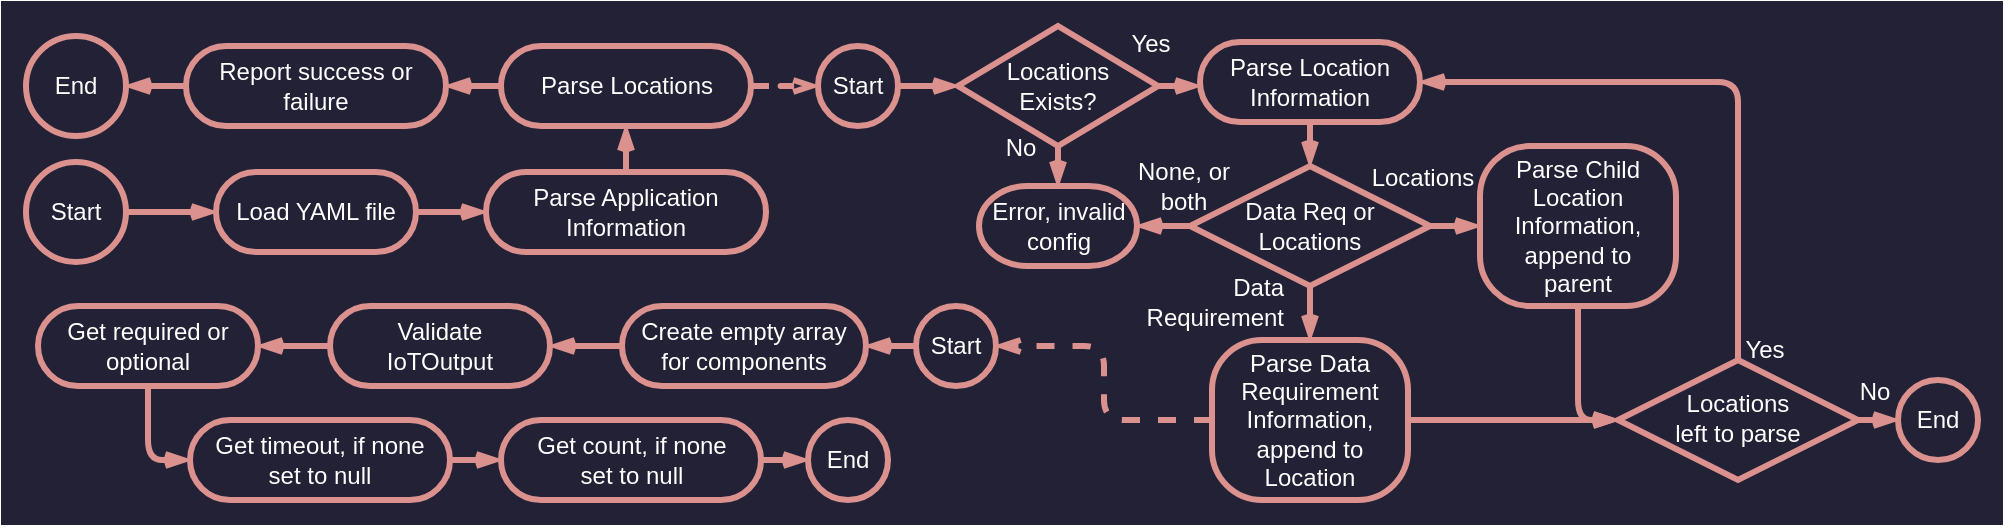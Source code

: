 <mxfile version="22.1.21" type="device">
  <diagram name="Page-1" id="ew7vi9b7o_5ddHdVxSJt">
    <mxGraphModel dx="1434" dy="907" grid="1" gridSize="10" guides="1" tooltips="1" connect="1" arrows="1" fold="1" page="1" pageScale="1" pageWidth="850" pageHeight="1100" math="0" shadow="0">
      <root>
        <mxCell id="0" />
        <mxCell id="1" parent="0" />
        <mxCell id="trYssVs36Saq6DxaFjGx-107" value="" style="group;fillColor=#232136;strokeColor=#232136;strokeWidth=25;" vertex="1" connectable="0" parent="1">
          <mxGeometry x="594" y="230" width="976" height="237" as="geometry" />
        </mxCell>
        <mxCell id="trYssVs36Saq6DxaFjGx-66" value="Parse Location&lt;br&gt;Information" style="rounded=1;whiteSpace=wrap;html=1;absoluteArcSize=1;arcSize=50;strokeWidth=3;strokeColor=#DB918D;fontFamily=Helvetica;fontSize=12;fontColor=#FFFFFF;fillColor=none;fontStyle=0;labelBackgroundColor=none;container=0;" vertex="1" parent="trYssVs36Saq6DxaFjGx-107">
          <mxGeometry x="587" y="8" width="110" height="40" as="geometry" />
        </mxCell>
        <mxCell id="trYssVs36Saq6DxaFjGx-68" value="Locations &lt;br&gt;Exists?" style="strokeWidth=3;html=1;shape=mxgraph.flowchart.decision;whiteSpace=wrap;strokeColor=#DB918D;fontFamily=Helvetica;fontSize=12;fontColor=#FFFFFF;fillColor=none;rounded=1;arcSize=50;fontStyle=0;labelBackgroundColor=none;container=0;" vertex="1" parent="trYssVs36Saq6DxaFjGx-107">
          <mxGeometry x="466" width="100" height="60" as="geometry" />
        </mxCell>
        <mxCell id="trYssVs36Saq6DxaFjGx-64" value="" style="edgeStyle=orthogonalEdgeStyle;shape=connector;rounded=1;orthogonalLoop=1;jettySize=auto;html=1;labelBackgroundColor=default;strokeColor=#DB918D;strokeWidth=3;fontFamily=Helvetica;fontSize=12;fontColor=#FFFFFF;endArrow=openThin;fillColor=#ffffff;arcSize=50;fontStyle=0;startArrow=none;startFill=0;endFill=0;" edge="1" parent="trYssVs36Saq6DxaFjGx-107" source="trYssVs36Saq6DxaFjGx-68" target="trYssVs36Saq6DxaFjGx-66">
          <mxGeometry relative="1" as="geometry">
            <Array as="points">
              <mxPoint x="626" y="30" />
            </Array>
          </mxGeometry>
        </mxCell>
        <mxCell id="trYssVs36Saq6DxaFjGx-69" value="" style="edgeStyle=orthogonalEdgeStyle;shape=connector;rounded=1;orthogonalLoop=1;jettySize=auto;html=1;labelBackgroundColor=default;strokeColor=#DB918D;strokeWidth=3;fontFamily=Helvetica;fontSize=12;fontColor=#FFFFFF;endArrow=openThin;fillColor=#ffffff;arcSize=50;fontStyle=0;startArrow=none;startFill=0;endFill=0;" edge="1" parent="trYssVs36Saq6DxaFjGx-107" source="trYssVs36Saq6DxaFjGx-70" target="trYssVs36Saq6DxaFjGx-68">
          <mxGeometry relative="1" as="geometry">
            <Array as="points">
              <mxPoint x="466" y="28" />
              <mxPoint x="466" y="28" />
            </Array>
          </mxGeometry>
        </mxCell>
        <mxCell id="trYssVs36Saq6DxaFjGx-70" value="Start" style="strokeWidth=3;html=1;shape=mxgraph.flowchart.start_2;whiteSpace=wrap;labelBackgroundColor=none;fillColor=none;strokeColor=#DB918D;fontColor=#FFFFFF;fontSize=12;fontStyle=0;rounded=1;arcSize=50;container=0;" vertex="1" parent="trYssVs36Saq6DxaFjGx-107">
          <mxGeometry x="396" y="10" width="40" height="40" as="geometry" />
        </mxCell>
        <mxCell id="trYssVs36Saq6DxaFjGx-74" value="&lt;font style=&quot;font-size: 12px;&quot;&gt;Data Req or&lt;br&gt;Locations&lt;br&gt;&lt;/font&gt;" style="strokeWidth=3;html=1;shape=mxgraph.flowchart.decision;whiteSpace=wrap;strokeColor=#DB918D;fontFamily=Helvetica;fontSize=12;fontColor=#FFFFFF;fillColor=none;rounded=1;arcSize=50;fontStyle=0;labelBackgroundColor=none;container=0;" vertex="1" parent="trYssVs36Saq6DxaFjGx-107">
          <mxGeometry x="582" y="70" width="120" height="60" as="geometry" />
        </mxCell>
        <mxCell id="trYssVs36Saq6DxaFjGx-65" style="edgeStyle=orthogonalEdgeStyle;shape=connector;curved=0;rounded=1;orthogonalLoop=1;jettySize=auto;html=1;labelBackgroundColor=default;strokeColor=#DB918D;strokeWidth=3;fontFamily=Helvetica;fontSize=12;fontColor=#FFFFFF;startArrow=none;startFill=0;endArrow=openThin;endFill=0;" edge="1" parent="trYssVs36Saq6DxaFjGx-107" source="trYssVs36Saq6DxaFjGx-66" target="trYssVs36Saq6DxaFjGx-74">
          <mxGeometry relative="1" as="geometry" />
        </mxCell>
        <mxCell id="trYssVs36Saq6DxaFjGx-76" value="Parse Child Location&lt;br&gt;Information,&lt;br&gt;append to &lt;br&gt;parent" style="rounded=1;whiteSpace=wrap;html=1;absoluteArcSize=1;arcSize=50;strokeWidth=3;strokeColor=#DB918D;fontFamily=Helvetica;fontSize=12;fontColor=#FFFFFF;fillColor=none;fontStyle=0;labelBackgroundColor=none;container=0;" vertex="1" parent="trYssVs36Saq6DxaFjGx-107">
          <mxGeometry x="727" y="60" width="98" height="80" as="geometry" />
        </mxCell>
        <mxCell id="trYssVs36Saq6DxaFjGx-73" style="edgeStyle=orthogonalEdgeStyle;shape=connector;curved=0;rounded=1;orthogonalLoop=1;jettySize=auto;html=1;labelBackgroundColor=default;strokeColor=#DB918D;strokeWidth=3;fontFamily=Helvetica;fontSize=12;fontColor=#FFFFFF;startArrow=none;startFill=0;endArrow=openThin;endFill=0;" edge="1" parent="trYssVs36Saq6DxaFjGx-107" source="trYssVs36Saq6DxaFjGx-74" target="trYssVs36Saq6DxaFjGx-76">
          <mxGeometry relative="1" as="geometry" />
        </mxCell>
        <mxCell id="trYssVs36Saq6DxaFjGx-78" style="edgeStyle=orthogonalEdgeStyle;shape=connector;curved=0;rounded=1;orthogonalLoop=1;jettySize=auto;html=1;exitX=0.5;exitY=0;exitDx=0;exitDy=0;exitPerimeter=0;entryX=1;entryY=0.5;entryDx=0;entryDy=0;labelBackgroundColor=default;strokeColor=#DB918D;strokeWidth=3;fontFamily=Helvetica;fontSize=12;fontColor=#FFFFFF;startArrow=none;startFill=0;endArrow=openThin;endFill=0;" edge="1" parent="trYssVs36Saq6DxaFjGx-107" source="trYssVs36Saq6DxaFjGx-79" target="trYssVs36Saq6DxaFjGx-66">
          <mxGeometry relative="1" as="geometry" />
        </mxCell>
        <mxCell id="trYssVs36Saq6DxaFjGx-79" value="Locations &lt;br&gt;left to parse" style="strokeWidth=3;html=1;shape=mxgraph.flowchart.decision;whiteSpace=wrap;strokeColor=#DB918D;fontFamily=Helvetica;fontSize=12;fontColor=#FFFFFF;fillColor=none;rounded=1;arcSize=50;fontStyle=0;labelBackgroundColor=none;spacingTop=-2;container=0;" vertex="1" parent="trYssVs36Saq6DxaFjGx-107">
          <mxGeometry x="796" y="167" width="120" height="60" as="geometry" />
        </mxCell>
        <mxCell id="trYssVs36Saq6DxaFjGx-75" style="edgeStyle=orthogonalEdgeStyle;shape=connector;curved=0;rounded=1;orthogonalLoop=1;jettySize=auto;html=1;entryX=0;entryY=0.5;entryDx=0;entryDy=0;entryPerimeter=0;labelBackgroundColor=default;strokeColor=#DB918D;strokeWidth=3;fontFamily=Helvetica;fontSize=12;fontColor=#FFFFFF;startArrow=none;startFill=0;endArrow=openThin;endFill=0;" edge="1" parent="trYssVs36Saq6DxaFjGx-107" source="trYssVs36Saq6DxaFjGx-76" target="trYssVs36Saq6DxaFjGx-79">
          <mxGeometry relative="1" as="geometry" />
        </mxCell>
        <mxCell id="trYssVs36Saq6DxaFjGx-80" value="Error, invalid config" style="strokeWidth=3;html=1;shape=mxgraph.flowchart.terminator;whiteSpace=wrap;strokeColor=#DB918D;fontFamily=Helvetica;fontSize=12;fontColor=#FFFFFF;fillColor=none;rounded=1;arcSize=50;fontStyle=0;labelBackgroundColor=none;container=0;" vertex="1" parent="trYssVs36Saq6DxaFjGx-107">
          <mxGeometry x="476.5" y="80" width="79" height="40" as="geometry" />
        </mxCell>
        <mxCell id="trYssVs36Saq6DxaFjGx-67" style="edgeStyle=orthogonalEdgeStyle;shape=connector;rounded=1;orthogonalLoop=1;jettySize=auto;html=1;labelBackgroundColor=default;strokeColor=#DB918D;strokeWidth=3;fontFamily=Helvetica;fontSize=12;fontColor=#FFFFFF;endArrow=openThin;fillColor=#ffffff;startArrow=none;startFill=0;endFill=0;" edge="1" parent="trYssVs36Saq6DxaFjGx-107" source="trYssVs36Saq6DxaFjGx-68" target="trYssVs36Saq6DxaFjGx-80">
          <mxGeometry relative="1" as="geometry">
            <Array as="points" />
          </mxGeometry>
        </mxCell>
        <mxCell id="trYssVs36Saq6DxaFjGx-71" style="edgeStyle=orthogonalEdgeStyle;shape=connector;curved=0;rounded=1;orthogonalLoop=1;jettySize=auto;html=1;labelBackgroundColor=default;strokeColor=#DB918D;strokeWidth=3;fontFamily=Helvetica;fontSize=12;fontColor=#FFFFFF;startArrow=none;startFill=0;endArrow=openThin;endFill=0;" edge="1" parent="trYssVs36Saq6DxaFjGx-107" source="trYssVs36Saq6DxaFjGx-74" target="trYssVs36Saq6DxaFjGx-80">
          <mxGeometry relative="1" as="geometry" />
        </mxCell>
        <mxCell id="trYssVs36Saq6DxaFjGx-81" value="End" style="strokeWidth=3;html=1;shape=mxgraph.flowchart.start_2;whiteSpace=wrap;labelBackgroundColor=none;fillColor=none;strokeColor=#DB918D;fontColor=#FFFFFF;fontSize=12;fontStyle=0;rounded=1;arcSize=50;container=0;" vertex="1" parent="trYssVs36Saq6DxaFjGx-107">
          <mxGeometry x="936" y="177" width="40" height="40" as="geometry" />
        </mxCell>
        <mxCell id="trYssVs36Saq6DxaFjGx-77" style="edgeStyle=orthogonalEdgeStyle;shape=connector;rounded=1;orthogonalLoop=1;jettySize=auto;html=1;labelBackgroundColor=default;strokeColor=#DB918D;strokeWidth=3;fontFamily=Helvetica;fontSize=12;fontColor=#FFFFFF;endArrow=openThin;fillColor=#ffffff;arcSize=50;fontStyle=0;startArrow=none;startFill=0;endFill=0;" edge="1" parent="trYssVs36Saq6DxaFjGx-107" source="trYssVs36Saq6DxaFjGx-79" target="trYssVs36Saq6DxaFjGx-81">
          <mxGeometry relative="1" as="geometry">
            <Array as="points" />
            <mxPoint x="945" y="197" as="targetPoint" />
          </mxGeometry>
        </mxCell>
        <mxCell id="trYssVs36Saq6DxaFjGx-82" value="Yes" style="edgeLabel;html=1;align=center;verticalAlign=middle;resizable=0;points=[];fontSize=12;fontFamily=Helvetica;fontColor=#FFFFFF;labelBackgroundColor=none;fillColor=#ffffff;strokeColor=#666666;rounded=1;arcSize=50;strokeWidth=3;fontStyle=0;container=0;" vertex="1" connectable="0" parent="trYssVs36Saq6DxaFjGx-107">
          <mxGeometry x="871.003" y="163" as="geometry">
            <mxPoint x="-2" y="-1" as="offset" />
          </mxGeometry>
        </mxCell>
        <mxCell id="trYssVs36Saq6DxaFjGx-83" value="No" style="edgeLabel;html=1;align=center;verticalAlign=middle;resizable=0;points=[];fontSize=12;fontFamily=Helvetica;fontColor=#FFFFFF;labelBackgroundColor=none;fillColor=#ffffff;strokeColor=#666666;rounded=1;arcSize=50;strokeWidth=3;fontStyle=0;container=0;" vertex="1" connectable="0" parent="trYssVs36Saq6DxaFjGx-107">
          <mxGeometry x="926.003" y="184" as="geometry">
            <mxPoint x="-2" y="-1" as="offset" />
          </mxGeometry>
        </mxCell>
        <mxCell id="trYssVs36Saq6DxaFjGx-84" value="Locations" style="edgeLabel;html=1;align=center;verticalAlign=middle;resizable=0;points=[];fontSize=12;fontFamily=Helvetica;fontColor=#FFFFFF;labelBackgroundColor=none;fillColor=#ffffff;strokeColor=#666666;rounded=1;arcSize=50;strokeWidth=3;fontStyle=0;container=0;" vertex="1" connectable="0" parent="trYssVs36Saq6DxaFjGx-107">
          <mxGeometry x="702.003" y="77" as="geometry">
            <mxPoint x="-4" y="-1" as="offset" />
          </mxGeometry>
        </mxCell>
        <mxCell id="trYssVs36Saq6DxaFjGx-85" value="Yes" style="edgeLabel;html=1;align=center;verticalAlign=middle;resizable=0;points=[];fontSize=12;fontFamily=Helvetica;fontColor=#FFFFFF;labelBackgroundColor=none;fillColor=#ffffff;strokeColor=#666666;rounded=1;arcSize=50;strokeWidth=3;fontStyle=0;container=0;" vertex="1" connectable="0" parent="trYssVs36Saq6DxaFjGx-107">
          <mxGeometry x="566.003" y="10" as="geometry">
            <mxPoint x="-4" y="-1" as="offset" />
          </mxGeometry>
        </mxCell>
        <mxCell id="trYssVs36Saq6DxaFjGx-86" value="None, or both" style="text;html=1;strokeColor=none;fillColor=none;align=center;verticalAlign=middle;whiteSpace=wrap;rounded=0;fontSize=12;fontFamily=Helvetica;fontColor=#FFFFFF;container=0;" vertex="1" parent="trYssVs36Saq6DxaFjGx-107">
          <mxGeometry x="549" y="65" width="60" height="30" as="geometry" />
        </mxCell>
        <mxCell id="trYssVs36Saq6DxaFjGx-87" style="edgeStyle=orthogonalEdgeStyle;shape=connector;curved=0;rounded=1;orthogonalLoop=1;jettySize=auto;html=1;entryX=0;entryY=0.5;entryDx=0;entryDy=0;entryPerimeter=0;labelBackgroundColor=default;strokeColor=#DB918D;strokeWidth=3;fontFamily=Helvetica;fontSize=12;fontColor=#FFFFFF;startArrow=none;startFill=0;endArrow=openThin;endFill=0;" edge="1" parent="trYssVs36Saq6DxaFjGx-107" source="trYssVs36Saq6DxaFjGx-88" target="trYssVs36Saq6DxaFjGx-79">
          <mxGeometry relative="1" as="geometry" />
        </mxCell>
        <mxCell id="trYssVs36Saq6DxaFjGx-88" value="Parse Data&lt;br&gt;Requirement&lt;br&gt;Information,&lt;br&gt;append to &lt;br&gt;Location" style="rounded=1;whiteSpace=wrap;html=1;absoluteArcSize=1;arcSize=50;strokeWidth=3;strokeColor=#DB918D;fontFamily=Helvetica;fontSize=12;fontColor=#FFFFFF;fillColor=none;fontStyle=0;labelBackgroundColor=none;container=0;" vertex="1" parent="trYssVs36Saq6DxaFjGx-107">
          <mxGeometry x="593" y="157" width="98" height="80" as="geometry" />
        </mxCell>
        <mxCell id="trYssVs36Saq6DxaFjGx-72" style="edgeStyle=orthogonalEdgeStyle;shape=connector;curved=0;rounded=1;orthogonalLoop=1;jettySize=auto;html=1;exitX=0.5;exitY=1;exitDx=0;exitDy=0;exitPerimeter=0;labelBackgroundColor=default;strokeColor=#DB918D;strokeWidth=3;fontFamily=Helvetica;fontSize=12;fontColor=#FFFFFF;startArrow=none;startFill=0;endArrow=openThin;endFill=0;" edge="1" parent="trYssVs36Saq6DxaFjGx-107" source="trYssVs36Saq6DxaFjGx-74" target="trYssVs36Saq6DxaFjGx-88">
          <mxGeometry relative="1" as="geometry" />
        </mxCell>
        <mxCell id="trYssVs36Saq6DxaFjGx-89" value="Data&lt;br&gt;Requirement" style="edgeLabel;html=1;align=right;verticalAlign=middle;resizable=0;points=[];fontSize=12;fontFamily=Helvetica;fontColor=#FFFFFF;labelBackgroundColor=none;fillColor=#ffffff;strokeColor=#666666;rounded=1;arcSize=50;strokeWidth=3;fontStyle=0;container=0;" vertex="1" connectable="0" parent="trYssVs36Saq6DxaFjGx-107">
          <mxGeometry x="633.003" y="139" as="geometry">
            <mxPoint x="-4" y="-1" as="offset" />
          </mxGeometry>
        </mxCell>
        <mxCell id="trYssVs36Saq6DxaFjGx-90" value="No" style="edgeLabel;html=1;align=center;verticalAlign=middle;resizable=0;points=[];fontSize=12;fontFamily=Helvetica;fontColor=#FFFFFF;labelBackgroundColor=none;fillColor=#ffffff;strokeColor=#666666;rounded=1;arcSize=50;strokeWidth=3;fontStyle=0;container=0;" vertex="1" connectable="0" parent="trYssVs36Saq6DxaFjGx-107">
          <mxGeometry x="501.003" y="62" as="geometry">
            <mxPoint x="-4" y="-1" as="offset" />
          </mxGeometry>
        </mxCell>
        <mxCell id="trYssVs36Saq6DxaFjGx-100" style="edgeStyle=orthogonalEdgeStyle;shape=connector;curved=0;rounded=1;orthogonalLoop=1;jettySize=auto;html=1;labelBackgroundColor=default;strokeColor=#DB918D;strokeWidth=3;align=center;verticalAlign=middle;fontFamily=Helvetica;fontSize=12;fontColor=#FFFFFF;startArrow=none;startFill=0;endArrow=openThin;endFill=0;dashed=1;" edge="1" parent="trYssVs36Saq6DxaFjGx-107" source="trYssVs36Saq6DxaFjGx-88" target="trYssVs36Saq6DxaFjGx-2">
          <mxGeometry relative="1" as="geometry">
            <mxPoint x="506" y="250" as="targetPoint" />
          </mxGeometry>
        </mxCell>
        <mxCell id="trYssVs36Saq6DxaFjGx-101" style="edgeStyle=orthogonalEdgeStyle;shape=connector;curved=0;rounded=1;orthogonalLoop=1;jettySize=auto;html=1;labelBackgroundColor=default;strokeColor=#DB918D;strokeWidth=3;align=center;verticalAlign=middle;fontFamily=Helvetica;fontSize=12;fontColor=#FFFFFF;startArrow=none;startFill=0;endArrow=openThin;endFill=0;dashed=1;" edge="1" parent="trYssVs36Saq6DxaFjGx-107" source="lI_EmPgApQuugRqTcfI--2" target="trYssVs36Saq6DxaFjGx-70">
          <mxGeometry relative="1" as="geometry">
            <mxPoint x="416" y="1.137e-13" as="targetPoint" />
          </mxGeometry>
        </mxCell>
        <mxCell id="trYssVs36Saq6DxaFjGx-105" value="" style="group;flipH=1;flipV=1;" vertex="1" connectable="0" parent="trYssVs36Saq6DxaFjGx-107">
          <mxGeometry y="5" width="370" height="113" as="geometry" />
        </mxCell>
        <mxCell id="lI_EmPgApQuugRqTcfI--1" value="Start" style="strokeWidth=3;html=1;shape=mxgraph.flowchart.start_2;whiteSpace=wrap;labelBackgroundColor=none;fillColor=none;strokeColor=#DB918D;fontColor=#FFFFFF;fontSize=12;fontStyle=0;rounded=1;arcSize=50;container=0;" parent="trYssVs36Saq6DxaFjGx-105" vertex="1">
          <mxGeometry y="63" width="50" height="50" as="geometry" />
        </mxCell>
        <mxCell id="lI_EmPgApQuugRqTcfI--2" value="Parse Locations" style="rounded=1;whiteSpace=wrap;html=1;absoluteArcSize=1;arcSize=50;strokeWidth=3;strokeColor=#DB918D;fontFamily=Helvetica;fontSize=12;fontColor=#FFFFFF;fillColor=none;fontStyle=0;labelBackgroundColor=none;container=0;" parent="trYssVs36Saq6DxaFjGx-105" vertex="1">
          <mxGeometry x="237.5" y="5" width="125" height="40" as="geometry" />
        </mxCell>
        <mxCell id="nUKhyI13u18EGrhSwZpv-35" value="" style="edgeStyle=orthogonalEdgeStyle;shape=connector;curved=0;rounded=1;orthogonalLoop=1;jettySize=auto;html=1;labelBackgroundColor=default;strokeColor=#DB918D;strokeWidth=3;fontFamily=Helvetica;fontSize=11;fontColor=#FFFFFF;startArrow=none;startFill=0;endArrow=openThin;endFill=0;" parent="trYssVs36Saq6DxaFjGx-105" source="lI_EmPgApQuugRqTcfI--3" target="lI_EmPgApQuugRqTcfI--2" edge="1">
          <mxGeometry relative="1" as="geometry" />
        </mxCell>
        <mxCell id="lI_EmPgApQuugRqTcfI--3" value="Parse Application Information" style="rounded=1;whiteSpace=wrap;html=1;absoluteArcSize=1;arcSize=50;strokeWidth=3;strokeColor=#DB918D;fontFamily=Helvetica;fontSize=12;fontColor=#FFFFFF;fillColor=none;fontStyle=0;labelBackgroundColor=none;container=0;" parent="trYssVs36Saq6DxaFjGx-105" vertex="1">
          <mxGeometry x="230" y="68" width="140" height="40" as="geometry" />
        </mxCell>
        <mxCell id="nUKhyI13u18EGrhSwZpv-30" value="" style="edgeStyle=orthogonalEdgeStyle;shape=connector;curved=0;rounded=1;orthogonalLoop=1;jettySize=auto;html=1;labelBackgroundColor=default;strokeColor=#DB918D;strokeWidth=3;fontFamily=Helvetica;fontSize=11;fontColor=#FFFFFF;startArrow=none;startFill=0;endArrow=openThin;endFill=0;" parent="trYssVs36Saq6DxaFjGx-105" source="lI_EmPgApQuugRqTcfI--5" target="lI_EmPgApQuugRqTcfI--3" edge="1">
          <mxGeometry relative="1" as="geometry" />
        </mxCell>
        <mxCell id="lI_EmPgApQuugRqTcfI--5" value="Load YAML file" style="rounded=1;whiteSpace=wrap;html=1;absoluteArcSize=1;arcSize=50;strokeWidth=3;strokeColor=#DB918D;fontFamily=Helvetica;fontSize=12;fontColor=#FFFFFF;fillColor=none;fontStyle=0;labelBackgroundColor=none;container=0;" parent="trYssVs36Saq6DxaFjGx-105" vertex="1">
          <mxGeometry x="95" y="68" width="100" height="40" as="geometry" />
        </mxCell>
        <mxCell id="nUKhyI13u18EGrhSwZpv-29" value="" style="edgeStyle=orthogonalEdgeStyle;shape=connector;curved=0;rounded=1;orthogonalLoop=1;jettySize=auto;html=1;labelBackgroundColor=default;strokeColor=#DB918D;strokeWidth=3;fontFamily=Helvetica;fontSize=11;fontColor=#FFFFFF;startArrow=none;startFill=0;endArrow=openThin;endFill=0;" parent="trYssVs36Saq6DxaFjGx-105" source="lI_EmPgApQuugRqTcfI--1" target="lI_EmPgApQuugRqTcfI--5" edge="1">
          <mxGeometry relative="1" as="geometry" />
        </mxCell>
        <mxCell id="lI_EmPgApQuugRqTcfI--32" value="Report success or failure" style="rounded=1;whiteSpace=wrap;html=1;absoluteArcSize=1;arcSize=50;strokeWidth=3;strokeColor=#DB918D;fontFamily=Helvetica;fontSize=12;fontColor=#FFFFFF;fillColor=none;fontStyle=0;labelBackgroundColor=none;container=0;" parent="trYssVs36Saq6DxaFjGx-105" vertex="1">
          <mxGeometry x="80" y="5" width="130" height="40" as="geometry" />
        </mxCell>
        <mxCell id="nUKhyI13u18EGrhSwZpv-39" style="edgeStyle=orthogonalEdgeStyle;shape=connector;curved=0;rounded=1;orthogonalLoop=1;jettySize=auto;html=1;labelBackgroundColor=default;strokeColor=#DB918D;strokeWidth=3;fontFamily=Helvetica;fontSize=11;fontColor=#FFFFFF;startArrow=none;startFill=0;endArrow=openThin;endFill=0;" parent="trYssVs36Saq6DxaFjGx-105" source="lI_EmPgApQuugRqTcfI--2" target="lI_EmPgApQuugRqTcfI--32" edge="1">
          <mxGeometry relative="1" as="geometry" />
        </mxCell>
        <mxCell id="nUKhyI13u18EGrhSwZpv-21" value="End" style="strokeWidth=3;html=1;shape=mxgraph.flowchart.start_2;whiteSpace=wrap;labelBackgroundColor=none;fillColor=none;strokeColor=#DB918D;fontColor=#FFFFFF;fontSize=12;fontStyle=0;rounded=1;arcSize=50;container=0;" parent="trYssVs36Saq6DxaFjGx-105" vertex="1">
          <mxGeometry width="50" height="50" as="geometry" />
        </mxCell>
        <mxCell id="nUKhyI13u18EGrhSwZpv-40" style="edgeStyle=orthogonalEdgeStyle;shape=connector;curved=0;rounded=1;orthogonalLoop=1;jettySize=auto;html=1;labelBackgroundColor=default;strokeColor=#DB918D;strokeWidth=3;fontFamily=Helvetica;fontSize=11;fontColor=#FFFFFF;startArrow=none;startFill=0;endArrow=openThin;endFill=0;" parent="trYssVs36Saq6DxaFjGx-105" source="lI_EmPgApQuugRqTcfI--32" target="nUKhyI13u18EGrhSwZpv-21" edge="1">
          <mxGeometry relative="1" as="geometry" />
        </mxCell>
        <mxCell id="trYssVs36Saq6DxaFjGx-106" value="" style="group;flipH=1;" vertex="1" connectable="0" parent="trYssVs36Saq6DxaFjGx-107">
          <mxGeometry x="6" y="140" width="479" height="97" as="geometry" />
        </mxCell>
        <mxCell id="trYssVs36Saq6DxaFjGx-2" value="Start" style="strokeWidth=3;html=1;shape=mxgraph.flowchart.start_2;whiteSpace=wrap;labelBackgroundColor=none;fillColor=none;strokeColor=#DB918D;fontColor=#FFFFFF;fontSize=12;fontStyle=0;rounded=1;arcSize=50;container=0;flipV=0;" vertex="1" parent="trYssVs36Saq6DxaFjGx-106">
          <mxGeometry x="439" width="40" height="40" as="geometry" />
        </mxCell>
        <mxCell id="trYssVs36Saq6DxaFjGx-3" value="Create empty array for components" style="rounded=1;whiteSpace=wrap;html=1;absoluteArcSize=1;arcSize=50;strokeWidth=3;strokeColor=#DB918D;fontFamily=Helvetica;fontSize=12;fontColor=#FFFFFF;fillColor=none;fontStyle=0;labelBackgroundColor=none;container=0;flipV=0;" vertex="1" parent="trYssVs36Saq6DxaFjGx-106">
          <mxGeometry x="292" width="122" height="40" as="geometry" />
        </mxCell>
        <mxCell id="trYssVs36Saq6DxaFjGx-4" style="edgeStyle=orthogonalEdgeStyle;shape=connector;curved=0;rounded=1;orthogonalLoop=1;jettySize=auto;html=1;labelBackgroundColor=default;strokeColor=#DB918D;strokeWidth=3;fontFamily=Helvetica;fontSize=12;fontColor=#FFFFFF;startArrow=none;startFill=0;endArrow=openThin;endFill=0;" edge="1" parent="trYssVs36Saq6DxaFjGx-106" source="trYssVs36Saq6DxaFjGx-2" target="trYssVs36Saq6DxaFjGx-3">
          <mxGeometry relative="1" as="geometry" />
        </mxCell>
        <mxCell id="trYssVs36Saq6DxaFjGx-5" value="Get required or&lt;br&gt;optional" style="rounded=1;whiteSpace=wrap;html=1;absoluteArcSize=1;arcSize=50;strokeWidth=3;strokeColor=#DB918D;fontFamily=Helvetica;fontSize=12;fontColor=#FFFFFF;fillColor=none;fontStyle=0;labelBackgroundColor=none;container=0;flipV=0;" vertex="1" parent="trYssVs36Saq6DxaFjGx-106">
          <mxGeometry width="110" height="40" as="geometry" />
        </mxCell>
        <mxCell id="trYssVs36Saq6DxaFjGx-6" style="edgeStyle=orthogonalEdgeStyle;shape=connector;curved=0;rounded=1;orthogonalLoop=1;jettySize=auto;html=1;labelBackgroundColor=default;strokeColor=#DB918D;strokeWidth=3;fontFamily=Helvetica;fontSize=12;fontColor=#FFFFFF;startArrow=none;startFill=0;endArrow=openThin;endFill=0;" edge="1" parent="trYssVs36Saq6DxaFjGx-106" source="trYssVs36Saq6DxaFjGx-7" target="trYssVs36Saq6DxaFjGx-5">
          <mxGeometry relative="1" as="geometry" />
        </mxCell>
        <mxCell id="trYssVs36Saq6DxaFjGx-7" value="Validate &lt;br&gt;IoTOutput" style="rounded=1;whiteSpace=wrap;html=1;absoluteArcSize=1;arcSize=50;strokeWidth=3;strokeColor=#DB918D;fontFamily=Helvetica;fontSize=12;fontColor=#FFFFFF;fillColor=none;fontStyle=0;labelBackgroundColor=none;container=0;flipV=0;flipH=1;" vertex="1" parent="trYssVs36Saq6DxaFjGx-106">
          <mxGeometry x="146" width="110" height="40" as="geometry" />
        </mxCell>
        <mxCell id="trYssVs36Saq6DxaFjGx-8" style="edgeStyle=orthogonalEdgeStyle;shape=connector;curved=0;rounded=1;orthogonalLoop=1;jettySize=auto;html=1;labelBackgroundColor=default;strokeColor=#DB918D;strokeWidth=3;fontFamily=Helvetica;fontSize=12;fontColor=#FFFFFF;startArrow=none;startFill=0;endArrow=openThin;endFill=0;" edge="1" parent="trYssVs36Saq6DxaFjGx-106" source="trYssVs36Saq6DxaFjGx-3" target="trYssVs36Saq6DxaFjGx-7">
          <mxGeometry relative="1" as="geometry" />
        </mxCell>
        <mxCell id="trYssVs36Saq6DxaFjGx-10" value="Get count, if none &lt;br&gt;set to null" style="rounded=1;whiteSpace=wrap;html=1;absoluteArcSize=1;arcSize=50;strokeWidth=3;strokeColor=#DB918D;fontFamily=Helvetica;fontSize=12;fontColor=#FFFFFF;fillColor=none;fontStyle=0;labelBackgroundColor=none;container=0;flipV=0;" vertex="1" parent="trYssVs36Saq6DxaFjGx-106">
          <mxGeometry x="231.5" y="57" width="130" height="40" as="geometry" />
        </mxCell>
        <mxCell id="trYssVs36Saq6DxaFjGx-11" style="edgeStyle=orthogonalEdgeStyle;shape=connector;curved=0;rounded=1;orthogonalLoop=1;jettySize=auto;html=1;labelBackgroundColor=default;strokeColor=#DB918D;strokeWidth=3;fontFamily=Helvetica;fontSize=12;fontColor=#FFFFFF;startArrow=none;startFill=0;endArrow=openThin;endFill=0;" edge="1" parent="trYssVs36Saq6DxaFjGx-106" source="trYssVs36Saq6DxaFjGx-12" target="trYssVs36Saq6DxaFjGx-10">
          <mxGeometry relative="1" as="geometry" />
        </mxCell>
        <mxCell id="trYssVs36Saq6DxaFjGx-12" value="Get timeout, if none &lt;br&gt;set to null" style="rounded=1;whiteSpace=wrap;html=1;absoluteArcSize=1;arcSize=50;strokeWidth=3;strokeColor=#DB918D;fontFamily=Helvetica;fontSize=12;fontColor=#FFFFFF;fillColor=none;fontStyle=0;labelBackgroundColor=none;container=0;flipV=0;" vertex="1" parent="trYssVs36Saq6DxaFjGx-106">
          <mxGeometry x="76" y="57" width="130" height="40" as="geometry" />
        </mxCell>
        <mxCell id="trYssVs36Saq6DxaFjGx-15" style="edgeStyle=orthogonalEdgeStyle;shape=connector;curved=0;rounded=1;orthogonalLoop=1;jettySize=auto;html=1;labelBackgroundColor=default;strokeColor=#DB918D;strokeWidth=3;fontFamily=Helvetica;fontSize=12;fontColor=#FFFFFF;startArrow=none;startFill=0;endArrow=openThin;endFill=0;entryX=0;entryY=0.5;entryDx=0;entryDy=0;" edge="1" parent="trYssVs36Saq6DxaFjGx-106" source="trYssVs36Saq6DxaFjGx-5" target="trYssVs36Saq6DxaFjGx-12">
          <mxGeometry relative="1" as="geometry" />
        </mxCell>
        <mxCell id="trYssVs36Saq6DxaFjGx-13" value="End" style="strokeWidth=3;html=1;shape=mxgraph.flowchart.start_2;whiteSpace=wrap;labelBackgroundColor=none;fillColor=none;strokeColor=#DB918D;fontColor=#FFFFFF;fontSize=12;fontStyle=0;rounded=1;arcSize=50;container=0;flipV=0;" vertex="1" parent="trYssVs36Saq6DxaFjGx-106">
          <mxGeometry x="385" y="57" width="40" height="40" as="geometry" />
        </mxCell>
        <mxCell id="trYssVs36Saq6DxaFjGx-14" style="edgeStyle=orthogonalEdgeStyle;shape=connector;curved=0;rounded=1;orthogonalLoop=1;jettySize=auto;html=1;labelBackgroundColor=default;strokeColor=#DB918D;strokeWidth=3;fontFamily=Helvetica;fontSize=12;fontColor=#FFFFFF;startArrow=none;startFill=0;endArrow=openThin;endFill=0;" edge="1" parent="trYssVs36Saq6DxaFjGx-106" source="trYssVs36Saq6DxaFjGx-10" target="trYssVs36Saq6DxaFjGx-13">
          <mxGeometry relative="1" as="geometry" />
        </mxCell>
      </root>
    </mxGraphModel>
  </diagram>
</mxfile>
